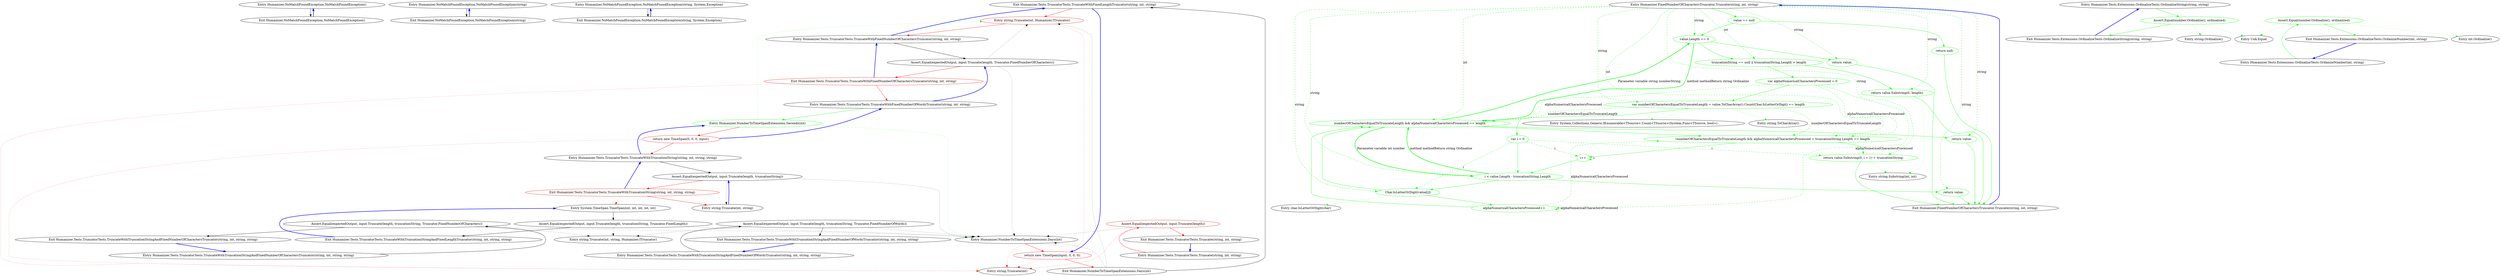 digraph  {
n0 [label="Entry Humanizer.NoMatchFoundException.NoMatchFoundException()", span="9-9", cluster="Humanizer.NoMatchFoundException.NoMatchFoundException()"];
n1 [label="Exit Humanizer.NoMatchFoundException.NoMatchFoundException()", span="9-9", cluster="Humanizer.NoMatchFoundException.NoMatchFoundException()"];
n2 [label="Entry Humanizer.NoMatchFoundException.NoMatchFoundException(string)", span="13-13", cluster="Humanizer.NoMatchFoundException.NoMatchFoundException(string)"];
n3 [label="Exit Humanizer.NoMatchFoundException.NoMatchFoundException(string)", span="13-13", cluster="Humanizer.NoMatchFoundException.NoMatchFoundException(string)"];
n4 [label="Entry Humanizer.NoMatchFoundException.NoMatchFoundException(string, System.Exception)", span="18-18", cluster="Humanizer.NoMatchFoundException.NoMatchFoundException(string, System.Exception)"];
n5 [label="Exit Humanizer.NoMatchFoundException.NoMatchFoundException(string, System.Exception)", span="18-18", cluster="Humanizer.NoMatchFoundException.NoMatchFoundException(string, System.Exception)"];
m1_7 [label="Exit Humanizer.Tests.TruncatorTests.TruncateWithFixedLengthTruncator(string, int, string)", span="26-26", cluster="Humanizer.Tests.TruncatorTests.TruncateWithFixedLengthTruncator(string, int, string)", file="NumberToTimeSpanExtensions.cs"];
m1_8 [label="Entry string.Truncate(int, Humanizer.ITruncator)", span="27-27", cluster="string.Truncate(int, Humanizer.ITruncator)", color=red, community=0, file="NumberToTimeSpanExtensions.cs"];
m1_9 [label="Entry Humanizer.Tests.TruncatorTests.TruncateWithFixedNumberOfCharactersTruncator(string, int, string)", span="38-38", cluster="Humanizer.Tests.TruncatorTests.TruncateWithFixedNumberOfCharactersTruncator(string, int, string)", file="NumberToTimeSpanExtensions.cs"];
m1_10 [label="Assert.Equal(expectedOutput, input.Truncate(length, Truncator.FixedNumberOfCharacters))", span="40-40", cluster="Humanizer.Tests.TruncatorTests.TruncateWithFixedNumberOfCharactersTruncator(string, int, string)", file="NumberToTimeSpanExtensions.cs"];
m1_11 [label="Exit Humanizer.Tests.TruncatorTests.TruncateWithFixedNumberOfCharactersTruncator(string, int, string)", span="38-38", cluster="Humanizer.Tests.TruncatorTests.TruncateWithFixedNumberOfCharactersTruncator(string, int, string)", color=red, community=0, file="NumberToTimeSpanExtensions.cs"];
m1_12 [label="Entry Humanizer.Tests.TruncatorTests.TruncateWithFixedNumberOfWordsTruncator(string, int, string)", span="51-51", cluster="Humanizer.Tests.TruncatorTests.TruncateWithFixedNumberOfWordsTruncator(string, int, string)", file="NumberToTimeSpanExtensions.cs"];
m1_22 [label="Entry string.Truncate(int, string, Humanizer.ITruncator)", span="52-52", cluster="string.Truncate(int, string, Humanizer.ITruncator)", file="NumberToTimeSpanExtensions.cs"];
m1_4 [label="Entry Humanizer.NumberToTimeSpanExtensions.Days(int)", span="20-20", cluster="Humanizer.NumberToTimeSpanExtensions.Days(int)", file="NumberToTimeSpanExtensions.cs"];
m1_3 [label="Entry string.Truncate(int)", span="15-15", cluster="string.Truncate(int)", file="NumberToTimeSpanExtensions.cs"];
m1_5 [label="return new TimeSpan(input, 0, 0, 0);", span="22-22", cluster="Humanizer.NumberToTimeSpanExtensions.Days(int)", file="NumberToTimeSpanExtensions.cs", color=red, community=0];
m1_6 [label="Exit Humanizer.NumberToTimeSpanExtensions.Days(int)", span="20-20", cluster="Humanizer.NumberToTimeSpanExtensions.Days(int)", file="NumberToTimeSpanExtensions.cs"];
m1_13 [label="Entry Humanizer.NumberToTimeSpanExtensions.Seconds(int)", span="50-50", cluster="Humanizer.NumberToTimeSpanExtensions.Seconds(int)", color=green, community=0, file="NumberToTimeSpanExtensions.cs"];
m1_14 [label="return new TimeSpan(0, 0, 0, input);", span="52-52", cluster="Humanizer.NumberToTimeSpanExtensions.Seconds(int)", file="NumberToTimeSpanExtensions.cs", color=red, community=0];
m1_0 [label="Entry Humanizer.Tests.TruncatorTests.Truncate(string, int, string)", span="14-14", cluster="Humanizer.Tests.TruncatorTests.Truncate(string, int, string)", file="NumberToTimeSpanExtensions.cs"];
m1_1 [label="Assert.Equal(expectedOutput, input.Truncate(length))", span="16-16", cluster="Humanizer.Tests.TruncatorTests.Truncate(string, int, string)", color=red, community=0, file="NumberToTimeSpanExtensions.cs"];
m1_2 [label="Exit Humanizer.Tests.TruncatorTests.Truncate(string, int, string)", span="14-14", cluster="Humanizer.Tests.TruncatorTests.Truncate(string, int, string)", file="NumberToTimeSpanExtensions.cs"];
m1_15 [label="Entry Humanizer.Tests.TruncatorTests.TruncateWithTruncationString(string, int, string, string)", span="65-65", cluster="Humanizer.Tests.TruncatorTests.TruncateWithTruncationString(string, int, string, string)", file="NumberToTimeSpanExtensions.cs"];
m1_16 [label="Assert.Equal(expectedOutput, input.Truncate(length, truncationString))", span="67-67", cluster="Humanizer.Tests.TruncatorTests.TruncateWithTruncationString(string, int, string, string)", file="NumberToTimeSpanExtensions.cs"];
m1_17 [label="Exit Humanizer.Tests.TruncatorTests.TruncateWithTruncationString(string, int, string, string)", span="65-65", cluster="Humanizer.Tests.TruncatorTests.TruncateWithTruncationString(string, int, string, string)", color=red, community=0, file="NumberToTimeSpanExtensions.cs"];
m1_18 [label="Entry string.Truncate(int, string)", span="39-39", cluster="string.Truncate(int, string)", file="NumberToTimeSpanExtensions.cs"];
m1_23 [label="Entry Humanizer.Tests.TruncatorTests.TruncateWithTruncationStringAndFixedNumberOfCharactersTruncator(string, int, string, string)", span="95-95", cluster="Humanizer.Tests.TruncatorTests.TruncateWithTruncationStringAndFixedNumberOfCharactersTruncator(string, int, string, string)", file="NumberToTimeSpanExtensions.cs"];
m1_24 [label="Assert.Equal(expectedOutput, input.Truncate(length, truncationString, Truncator.FixedNumberOfCharacters))", span="97-97", cluster="Humanizer.Tests.TruncatorTests.TruncateWithTruncationStringAndFixedNumberOfCharactersTruncator(string, int, string, string)", file="NumberToTimeSpanExtensions.cs"];
m1_25 [label="Exit Humanizer.Tests.TruncatorTests.TruncateWithTruncationStringAndFixedNumberOfCharactersTruncator(string, int, string, string)", span="95-95", cluster="Humanizer.Tests.TruncatorTests.TruncateWithTruncationStringAndFixedNumberOfCharactersTruncator(string, int, string, string)", file="NumberToTimeSpanExtensions.cs"];
m1_19 [label="Entry System.TimeSpan.TimeSpan(int, int, int, int, int)", span="0-0", cluster="System.TimeSpan.TimeSpan(int, int, int, int, int)", file="NumberToTimeSpanExtensions.cs"];
m1_20 [label="Assert.Equal(expectedOutput, input.Truncate(length, truncationString, Truncator.FixedLength))", span="82-82", cluster="Humanizer.Tests.TruncatorTests.TruncateWithTruncationStringAndFixedLengthTruncator(string, int, string, string)", file="NumberToTimeSpanExtensions.cs"];
m1_21 [label="Exit Humanizer.Tests.TruncatorTests.TruncateWithTruncationStringAndFixedLengthTruncator(string, int, string, string)", span="80-80", cluster="Humanizer.Tests.TruncatorTests.TruncateWithTruncationStringAndFixedLengthTruncator(string, int, string, string)", file="NumberToTimeSpanExtensions.cs"];
m1_26 [label="Entry Humanizer.Tests.TruncatorTests.TruncateWithTruncationStringAndFixedNumberOfWordsTruncator(string, int, string, string)", span="110-110", cluster="Humanizer.Tests.TruncatorTests.TruncateWithTruncationStringAndFixedNumberOfWordsTruncator(string, int, string, string)", file="NumberToTimeSpanExtensions.cs"];
m1_27 [label="Assert.Equal(expectedOutput, input.Truncate(length, truncationString, Truncator.FixedNumberOfWords))", span="112-112", cluster="Humanizer.Tests.TruncatorTests.TruncateWithTruncationStringAndFixedNumberOfWordsTruncator(string, int, string, string)", file="NumberToTimeSpanExtensions.cs"];
m1_28 [label="Exit Humanizer.Tests.TruncatorTests.TruncateWithTruncationStringAndFixedNumberOfWordsTruncator(string, int, string, string)", span="110-110", cluster="Humanizer.Tests.TruncatorTests.TruncateWithTruncationStringAndFixedNumberOfWordsTruncator(string, int, string, string)", file="NumberToTimeSpanExtensions.cs"];
m2_0 [label="Entry Humanizer.FixedNumberOfCharactersTruncator.Truncate(string, int, string)", span="10-10", cluster="Humanizer.FixedNumberOfCharactersTruncator.Truncate(string, int, string)", file="OrdinalizeExtensions.cs"];
m2_1 [label="value == null", span="12-12", cluster="Humanizer.FixedNumberOfCharactersTruncator.Truncate(string, int, string)", color=green, community=0, file="OrdinalizeExtensions.cs"];
m2_2 [label="return null;", span="13-13", cluster="Humanizer.FixedNumberOfCharactersTruncator.Truncate(string, int, string)", color=green, community=0, file="OrdinalizeExtensions.cs"];
m2_3 [label="value.Length == 0", span="15-15", cluster="Humanizer.FixedNumberOfCharactersTruncator.Truncate(string, int, string)", color=green, community=0, file="OrdinalizeExtensions.cs"];
m2_13 [label="numberOfCharactersEqualToTruncateLength && alphaNumericalCharactersProcessed == length", span="30-30", cluster="Humanizer.FixedNumberOfCharactersTruncator.Truncate(string, int, string)", color=green, community=0, file="OrdinalizeExtensions.cs"];
m2_4 [label="return value;", span="16-16", cluster="Humanizer.FixedNumberOfCharactersTruncator.Truncate(string, int, string)", color=green, community=0, file="OrdinalizeExtensions.cs"];
m2_5 [label="truncationString == null || truncationString.Length > length", span="18-18", cluster="Humanizer.FixedNumberOfCharactersTruncator.Truncate(string, int, string)", color=green, community=0, file="OrdinalizeExtensions.cs"];
m2_6 [label="return value.Substring(0, length);", span="19-19", cluster="Humanizer.FixedNumberOfCharactersTruncator.Truncate(string, int, string)", color=green, community=0, file="OrdinalizeExtensions.cs"];
m2_7 [label="var alphaNumericalCharactersProcessed = 0", span="21-21", cluster="Humanizer.FixedNumberOfCharactersTruncator.Truncate(string, int, string)", color=green, community=0, file="OrdinalizeExtensions.cs"];
m2_8 [label="var numberOfCharactersEqualToTruncateLength = value.ToCharArray().Count(Char.IsLetterOrDigit) == length", span="23-23", cluster="Humanizer.FixedNumberOfCharactersTruncator.Truncate(string, int, string)", color=green, community=0, file="OrdinalizeExtensions.cs"];
m2_9 [label="var i = 0", span="25-25", cluster="Humanizer.FixedNumberOfCharactersTruncator.Truncate(string, int, string)", color=green, community=0, file="OrdinalizeExtensions.cs"];
m2_15 [label="!numberOfCharactersEqualToTruncateLength && alphaNumericalCharactersProcessed + truncationString.Length == length", span="33-33", cluster="Humanizer.FixedNumberOfCharactersTruncator.Truncate(string, int, string)", color=green, community=0, file="OrdinalizeExtensions.cs"];
m2_10 [label="i < value.Length - truncationString.Length", span="25-25", cluster="Humanizer.FixedNumberOfCharactersTruncator.Truncate(string, int, string)", color=green, community=0, file="OrdinalizeExtensions.cs"];
m2_17 [label="i++", span="25-25", cluster="Humanizer.FixedNumberOfCharactersTruncator.Truncate(string, int, string)", color=green, community=0, file="OrdinalizeExtensions.cs"];
m2_11 [label="Char.IsLetterOrDigit(value[i])", span="27-27", cluster="Humanizer.FixedNumberOfCharactersTruncator.Truncate(string, int, string)", color=green, community=0, file="OrdinalizeExtensions.cs"];
m2_18 [label="return value;", span="37-37", cluster="Humanizer.FixedNumberOfCharactersTruncator.Truncate(string, int, string)", color=green, community=0, file="OrdinalizeExtensions.cs"];
m2_12 [label="alphaNumericalCharactersProcessed++", span="28-28", cluster="Humanizer.FixedNumberOfCharactersTruncator.Truncate(string, int, string)", color=green, community=0, file="OrdinalizeExtensions.cs"];
m2_14 [label="return value;", span="31-31", cluster="Humanizer.FixedNumberOfCharactersTruncator.Truncate(string, int, string)", color=green, community=0, file="OrdinalizeExtensions.cs"];
m2_16 [label="return value.Substring(0, i + 1) + truncationString;", span="34-34", cluster="Humanizer.FixedNumberOfCharactersTruncator.Truncate(string, int, string)", color=green, community=0, file="OrdinalizeExtensions.cs"];
m2_19 [label="Exit Humanizer.FixedNumberOfCharactersTruncator.Truncate(string, int, string)", span="10-10", cluster="Humanizer.FixedNumberOfCharactersTruncator.Truncate(string, int, string)", file="OrdinalizeExtensions.cs"];
m2_22 [label="Entry System.Collections.Generic.IEnumerable<TSource>.Count<TSource>(System.Func<TSource, bool>)", span="0-0", cluster="System.Collections.Generic.IEnumerable<TSource>.Count<TSource>(System.Func<TSource, bool>)", file="OrdinalizeExtensions.cs"];
m2_23 [label="Entry char.IsLetterOrDigit(char)", span="0-0", cluster="char.IsLetterOrDigit(char)", file="OrdinalizeExtensions.cs"];
m2_20 [label="Entry string.Substring(int, int)", span="0-0", cluster="string.Substring(int, int)", file="OrdinalizeExtensions.cs"];
m2_21 [label="Entry string.ToCharArray()", span="0-0", cluster="string.ToCharArray()", file="OrdinalizeExtensions.cs"];
m3_0 [label="Entry Humanizer.Tests.Extensions.OrdinalizeTests.OrdinalizeString(string, string)", span="36-36", cluster="Humanizer.Tests.Extensions.OrdinalizeTests.OrdinalizeString(string, string)", file="OrdinalizeTests.cs"];
m3_1 [label="Assert.Equal(number.Ordinalize(), ordinalized)", span="38-38", cluster="Humanizer.Tests.Extensions.OrdinalizeTests.OrdinalizeString(string, string)", color=green, community=0, file="OrdinalizeTests.cs"];
m3_2 [label="Exit Humanizer.Tests.Extensions.OrdinalizeTests.OrdinalizeString(string, string)", span="36-36", cluster="Humanizer.Tests.Extensions.OrdinalizeTests.OrdinalizeString(string, string)", file="OrdinalizeTests.cs"];
m3_4 [label="Entry Unk.Equal", span="", cluster="Unk.Equal", file="OrdinalizeTests.cs"];
m3_8 [label="Entry int.Ordinalize()", span="25-25", cluster="int.Ordinalize()", file="OrdinalizeTests.cs"];
m3_5 [label="Entry Humanizer.Tests.Extensions.OrdinalizeTests.OrdanizeNumber(int, string)", span="70-70", cluster="Humanizer.Tests.Extensions.OrdinalizeTests.OrdanizeNumber(int, string)", file="OrdinalizeTests.cs"];
m3_6 [label="Assert.Equal(number.Ordinalize(), ordinalized)", span="72-72", cluster="Humanizer.Tests.Extensions.OrdinalizeTests.OrdanizeNumber(int, string)", color=green, community=0, file="OrdinalizeTests.cs"];
m3_7 [label="Exit Humanizer.Tests.Extensions.OrdinalizeTests.OrdanizeNumber(int, string)", span="70-70", cluster="Humanizer.Tests.Extensions.OrdinalizeTests.OrdanizeNumber(int, string)", file="OrdinalizeTests.cs"];
m3_3 [label="Entry string.Ordinalize()", span="15-15", cluster="string.Ordinalize()", file="OrdinalizeTests.cs"];
n0 -> n1  [key=0, style=solid];
n1 -> n0  [key=0, style=bold, color=blue];
n2 -> n3  [key=0, style=solid];
n3 -> n2  [key=0, style=bold, color=blue];
n4 -> n5  [key=0, style=solid];
n5 -> n4  [key=0, style=bold, color=blue];
m1_7 -> m1_8  [key=0, style=solid, color=red];
m1_7 -> m1_5  [key=0, style=bold, color=blue];
m1_8 -> m1_9  [key=0, style=solid, color=red];
m1_8 -> m1_3  [key=2, style=dotted, color=red];
m1_9 -> m1_7  [key=0, style=bold, color=blue];
m1_9 -> m1_10  [key=0, style=solid];
m1_10 -> m1_11  [key=0, style=solid, color=red];
m1_10 -> m1_8  [key=2, style=dotted];
m1_10 -> m1_4  [key=2, style=dotted];
m1_11 -> m1_12  [key=0, style=solid, color=red];
m1_11 -> m1_3  [key=2, style=dotted, color=red];
m1_11 -> m1_9  [key=0, style=bold, color=blue];
m1_12 -> m1_10  [key=0, style=bold, color=blue];
m1_12 -> m1_13  [key=0, style=solid, color=green];
m1_4 -> m1_5  [key=0, style=solid, color=red];
m1_5 -> m1_6  [key=0, style=solid, color=red];
m1_5 -> m1_3  [key=2, style=dotted, color=red];
m1_6 -> m1_8  [key=2, style=dotted];
m1_6 -> m1_4  [key=2, style=dotted];
m1_6 -> m1_7  [key=0, style=solid];
m1_13 -> m1_14  [key=0, style=solid, color=red];
m1_13 -> m1_8  [key=2, style=dotted, color=green];
m1_13 -> m1_4  [key=2, style=dotted, color=green];
m1_14 -> m1_12  [key=0, style=bold, color=blue];
m1_14 -> m1_15  [key=0, style=solid, color=red];
m1_14 -> m1_3  [key=2, style=dotted, color=red];
m1_0 -> m1_1  [key=0, style=solid, color=red];
m1_1 -> m1_2  [key=0, style=solid, color=red];
m1_1 -> m1_3  [key=2, style=dotted, color=red];
m1_1 -> m1_4  [key=2, style=dotted];
m1_2 -> m1_0  [key=0, style=bold, color=blue];
m1_15 -> m1_13  [key=0, style=bold, color=blue];
m1_15 -> m1_16  [key=0, style=solid];
m1_16 -> m1_17  [key=0, style=solid, color=red];
m1_16 -> m1_4  [key=2, style=dotted];
m1_16 -> m1_18  [key=2, style=dotted];
m1_17 -> m1_18  [key=0, style=solid, color=red];
m1_17 -> m1_19  [key=2, style=dotted, color=red];
m1_17 -> m1_15  [key=0, style=bold, color=blue];
m1_18 -> m1_16  [key=0, style=bold, color=blue];
m1_23 -> m1_24  [key=0, style=solid];
m1_24 -> m1_4  [key=2, style=dotted];
m1_24 -> m1_25  [key=0, style=solid];
m1_24 -> m1_22  [key=2, style=dotted];
m1_25 -> m1_23  [key=0, style=bold, color=blue];
m1_19 -> m1_20  [key=0, style=solid];
m1_20 -> m1_4  [key=2, style=dotted];
m1_20 -> m1_21  [key=0, style=solid];
m1_20 -> m1_22  [key=2, style=dotted];
m1_21 -> m1_19  [key=0, style=bold, color=blue];
m1_26 -> m1_27  [key=0, style=solid];
m1_27 -> m1_4  [key=2, style=dotted];
m1_27 -> m1_28  [key=0, style=solid];
m1_27 -> m1_22  [key=2, style=dotted];
m1_28 -> m1_26  [key=0, style=bold, color=blue];
m2_0 -> m2_1  [key=0, style=solid, color=green];
m2_0 -> m2_3  [key=1, style=dashed, color=green, label=string];
m2_0 -> m2_4  [key=1, style=dashed, color=green, label=string];
m2_0 -> m2_5  [key=1, style=dashed, color=green, label=int];
m2_0 -> m2_6  [key=1, style=dashed, color=green, label=string];
m2_0 -> m2_8  [key=1, style=dashed, color=green, label=string];
m2_0 -> m2_10  [key=1, style=dashed, color=green, label=string];
m2_0 -> m2_11  [key=1, style=dashed, color=green, label=string];
m2_0 -> m2_13  [key=1, style=dashed, color=green, label=int];
m2_0 -> m2_14  [key=1, style=dashed, color=green, label=string];
m2_0 -> m2_15  [key=1, style=dashed, color=green, label=int];
m2_0 -> m2_16  [key=1, style=dashed, color=green, label=string];
m2_0 -> m2_18  [key=1, style=dashed, color=green, label=string];
m2_1 -> m2_2  [key=0, style=solid, color=green];
m2_1 -> m2_3  [key=0, style=solid, color=green];
m2_2 -> m2_19  [key=0, style=solid, color=green];
m2_3 -> m2_4  [key=0, style=solid, color=green];
m2_3 -> m2_5  [key=0, style=solid, color=green];
m2_3 -> m2_13  [key=3, color=green, style=bold, label="method methodReturn string Ordinalize"];
m2_13 -> m2_3  [key=3, color=green, style=bold, label="Parameter variable string numberString"];
m2_13 -> m2_10  [key=3, color=green, style=bold, label="Parameter variable int number"];
m2_13 -> m2_14  [key=0, style=solid, color=green];
m2_13 -> m2_15  [key=0, style=solid, color=green];
m2_4 -> m2_19  [key=0, style=solid, color=green];
m2_5 -> m2_6  [key=0, style=solid, color=green];
m2_5 -> m2_7  [key=0, style=solid, color=green];
m2_6 -> m2_19  [key=0, style=solid, color=green];
m2_6 -> m2_20  [key=2, style=dotted, color=green];
m2_7 -> m2_8  [key=0, style=solid, color=green];
m2_7 -> m2_13  [key=1, style=dashed, color=green, label=alphaNumericalCharactersProcessed];
m2_7 -> m2_15  [key=1, style=dashed, color=green, label=alphaNumericalCharactersProcessed];
m2_7 -> m2_12  [key=1, style=dashed, color=green, label=alphaNumericalCharactersProcessed];
m2_8 -> m2_9  [key=0, style=solid, color=green];
m2_8 -> m2_21  [key=2, style=dotted, color=green];
m2_8 -> m2_22  [key=2, style=dotted, color=green];
m2_8 -> m2_13  [key=1, style=dashed, color=green, label=numberOfCharactersEqualToTruncateLength];
m2_8 -> m2_15  [key=1, style=dashed, color=green, label=numberOfCharactersEqualToTruncateLength];
m2_9 -> m2_10  [key=0, style=solid, color=green];
m2_9 -> m2_11  [key=1, style=dashed, color=green, label=i];
m2_9 -> m2_16  [key=1, style=dashed, color=green, label=i];
m2_9 -> m2_17  [key=1, style=dashed, color=green, label=i];
m2_15 -> m2_16  [key=0, style=solid, color=green];
m2_15 -> m2_17  [key=0, style=solid, color=green];
m2_10 -> m2_11  [key=0, style=solid, color=green];
m2_10 -> m2_18  [key=0, style=solid, color=green];
m2_10 -> m2_13  [key=3, color=green, style=bold, label="method methodReturn string Ordinalize"];
m2_17 -> m2_10  [key=0, style=solid, color=green];
m2_17 -> m2_17  [key=1, style=dashed, color=green, label=i];
m2_11 -> m2_12  [key=0, style=solid, color=green];
m2_11 -> m2_13  [key=0, style=solid, color=green];
m2_11 -> m2_23  [key=2, style=dotted, color=green];
m2_18 -> m2_19  [key=0, style=solid, color=green];
m2_12 -> m2_13  [key=0, style=solid, color=green];
m2_12 -> m2_15  [key=1, style=dashed, color=green, label=alphaNumericalCharactersProcessed];
m2_12 -> m2_12  [key=1, style=dashed, color=green, label=alphaNumericalCharactersProcessed];
m2_14 -> m2_19  [key=0, style=solid, color=green];
m2_16 -> m2_19  [key=0, style=solid, color=green];
m2_16 -> m2_20  [key=2, style=dotted, color=green];
m2_19 -> m2_0  [key=0, style=bold, color=blue];
m3_0 -> m3_1  [key=0, style=solid, color=green];
m3_1 -> m3_2  [key=0, style=solid, color=green];
m3_1 -> m3_3  [key=2, style=dotted, color=green];
m3_1 -> m3_4  [key=2, style=dotted, color=green];
m3_2 -> m3_0  [key=0, style=bold, color=blue];
m3_5 -> m3_6  [key=0, style=solid, color=green];
m3_6 -> m3_7  [key=0, style=solid, color=green];
m3_6 -> m3_8  [key=2, style=dotted, color=green];
m3_6 -> m3_4  [key=2, style=dotted, color=green];
m3_7 -> m3_5  [key=0, style=bold, color=blue];
}
